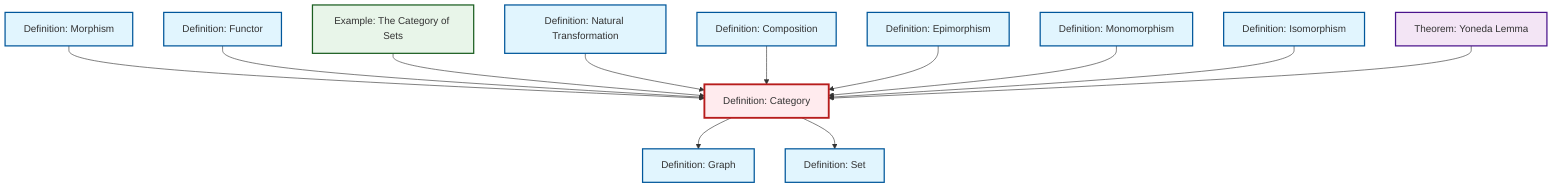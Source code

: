 graph TD
    classDef definition fill:#e1f5fe,stroke:#01579b,stroke-width:2px
    classDef theorem fill:#f3e5f5,stroke:#4a148c,stroke-width:2px
    classDef axiom fill:#fff3e0,stroke:#e65100,stroke-width:2px
    classDef example fill:#e8f5e9,stroke:#1b5e20,stroke-width:2px
    classDef current fill:#ffebee,stroke:#b71c1c,stroke-width:3px
    def-isomorphism["Definition: Isomorphism"]:::definition
    def-graph["Definition: Graph"]:::definition
    def-category["Definition: Category"]:::definition
    thm-yoneda["Theorem: Yoneda Lemma"]:::theorem
    def-functor["Definition: Functor"]:::definition
    def-natural-transformation["Definition: Natural Transformation"]:::definition
    def-epimorphism["Definition: Epimorphism"]:::definition
    ex-set-category["Example: The Category of Sets"]:::example
    def-set["Definition: Set"]:::definition
    def-morphism["Definition: Morphism"]:::definition
    def-monomorphism["Definition: Monomorphism"]:::definition
    def-composition["Definition: Composition"]:::definition
    def-morphism --> def-category
    def-functor --> def-category
    ex-set-category --> def-category
    def-natural-transformation --> def-category
    def-composition --> def-category
    def-epimorphism --> def-category
    def-category --> def-graph
    def-category --> def-set
    def-monomorphism --> def-category
    def-isomorphism --> def-category
    thm-yoneda --> def-category
    class def-category current